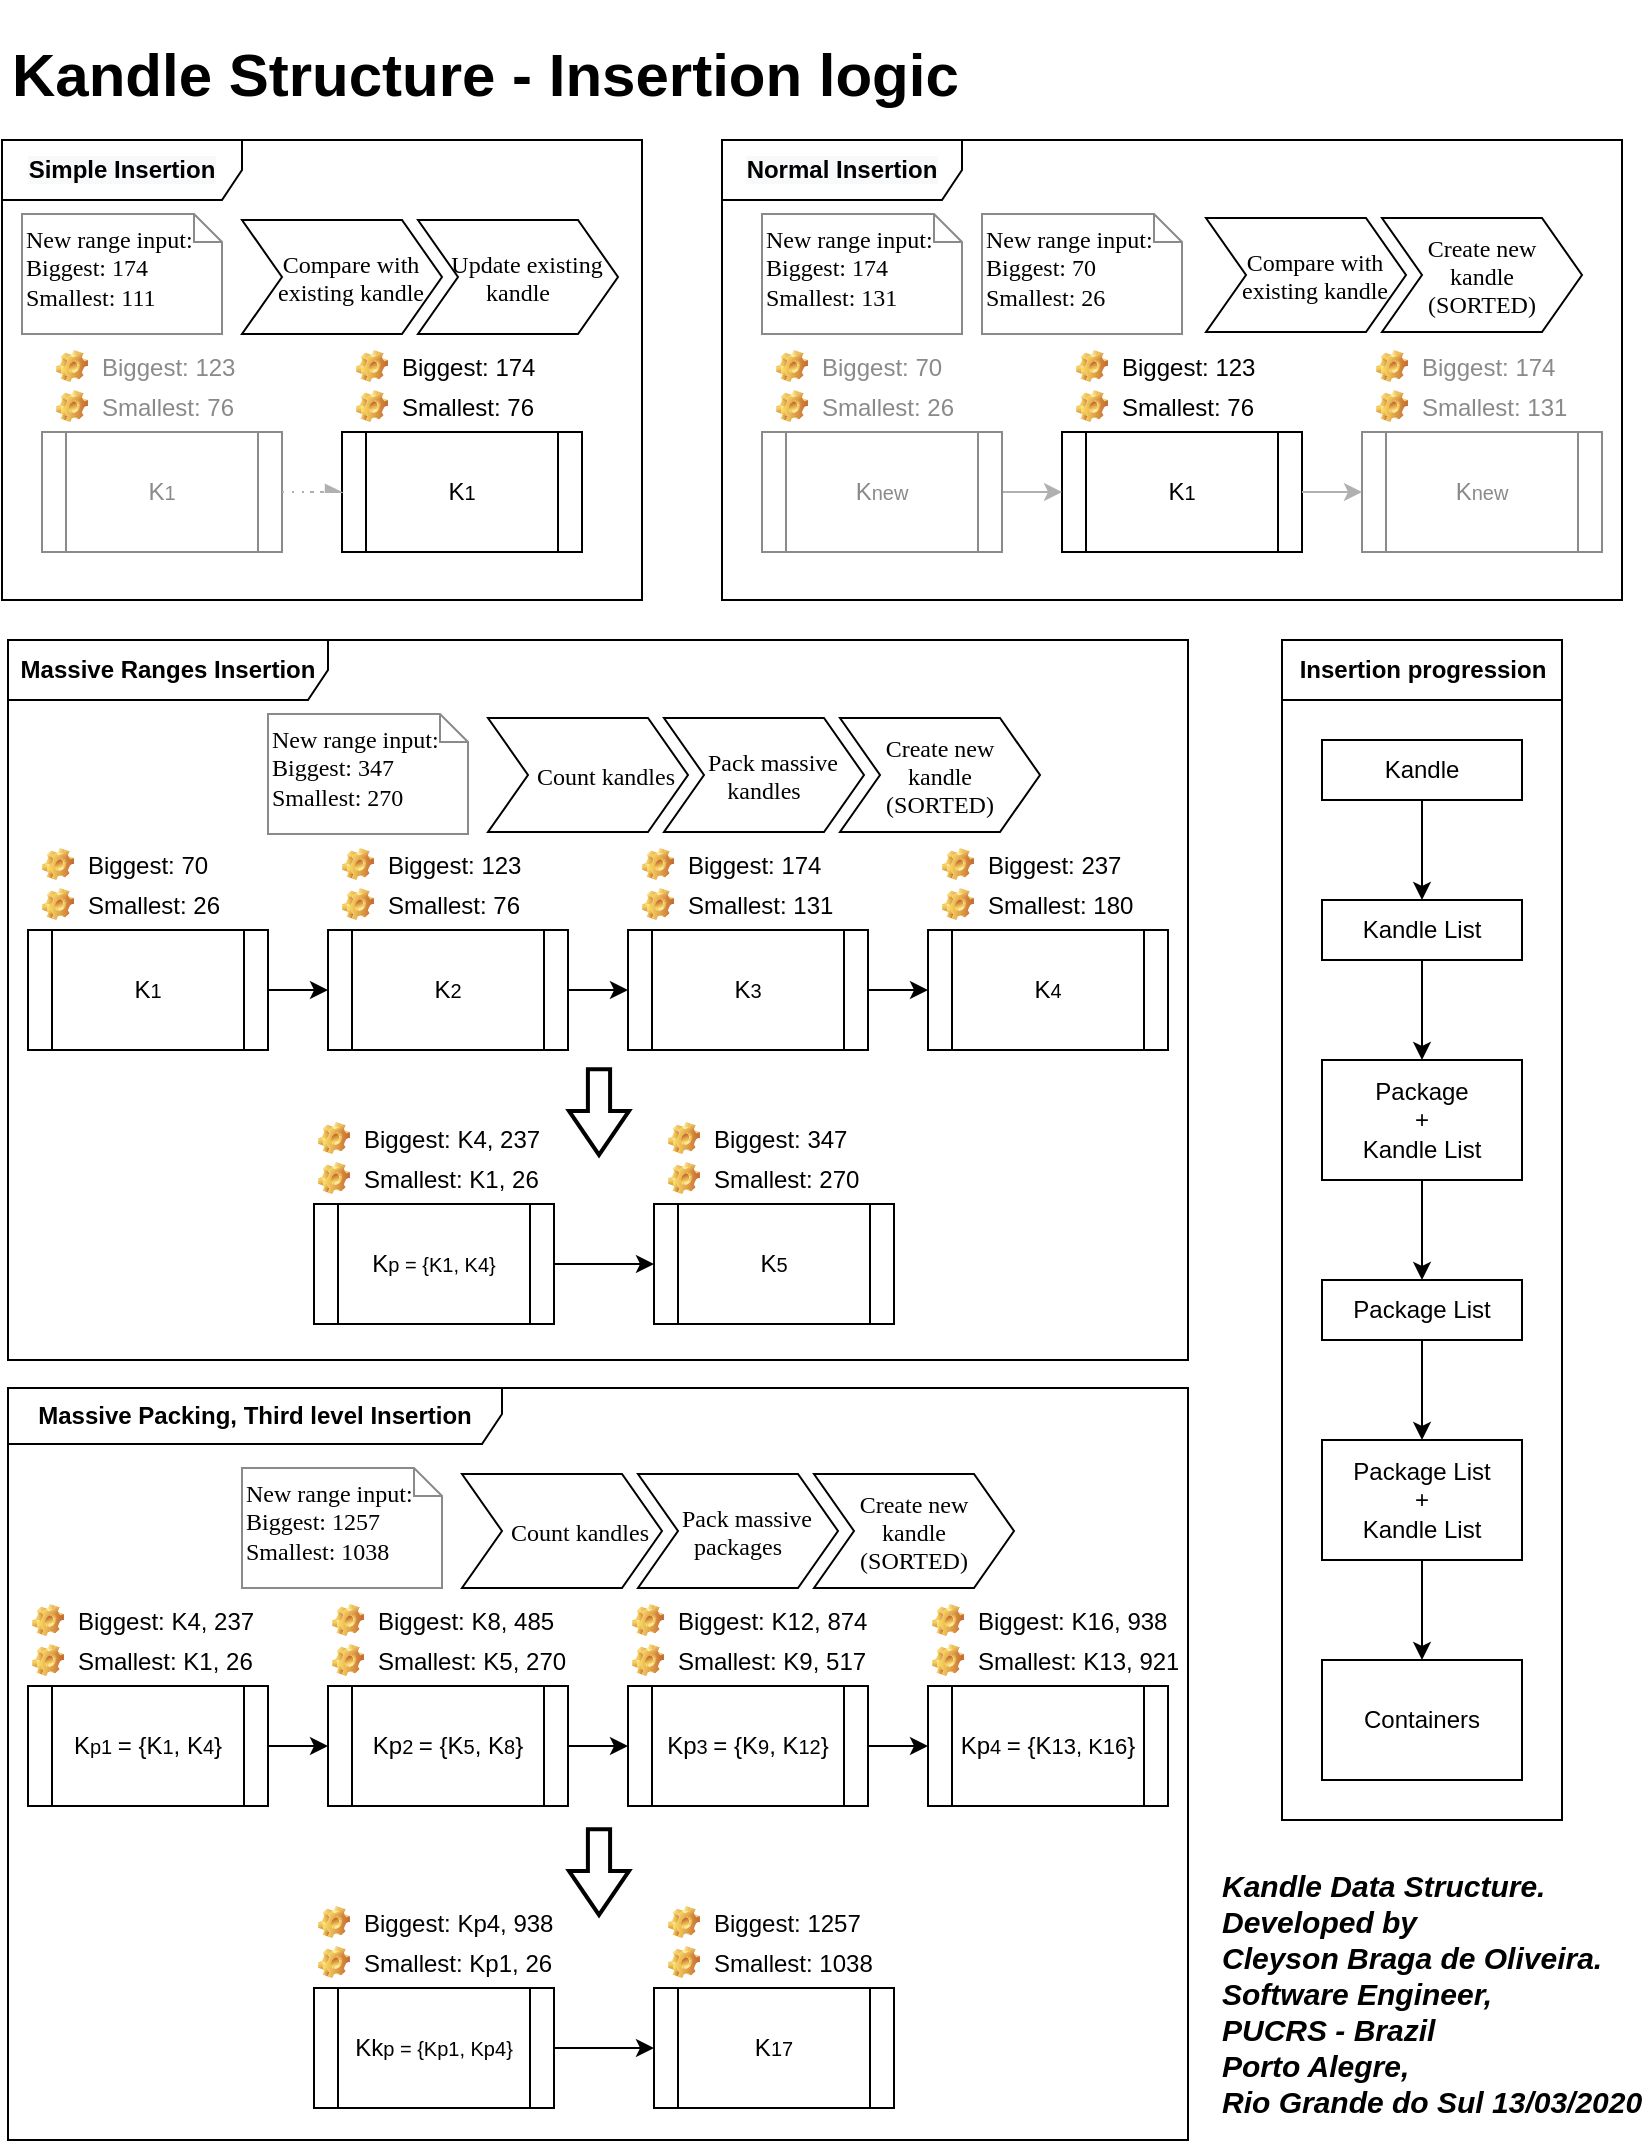 <mxfile version="12.9.13" type="device"><diagram id="lAc05uliHumbik8vP_mW" name="Page-1"><mxGraphModel dx="828" dy="452" grid="1" gridSize="10" guides="1" tooltips="1" connect="1" arrows="1" fold="1" page="1" pageScale="1" pageWidth="850" pageHeight="1100" math="0" shadow="0"><root><mxCell id="0"/><mxCell id="1" parent="0"/><mxCell id="ee2zaI-29pAMUFSfitSl-3" value="&lt;span style=&quot;font-family: &amp;#34;helvetica&amp;#34; ; font-weight: 700&quot;&gt;Massive Packing, Third level Insertion&lt;/span&gt;" style="shape=umlFrame;whiteSpace=wrap;html=1;labelBackgroundColor=#ffffff;strokeColor=#000000;fontFamily=Garamond;fontSize=12;fontColor=#000000;align=center;width=247;height=28;" parent="1" vertex="1"><mxGeometry x="23" y="704" width="590" height="376" as="geometry"/></mxCell><mxCell id="ML6kY__V2sqc-xMElNbv-2" value="&lt;span style=&quot;font-family: &amp;#34;helvetica&amp;#34; ; font-weight: 700 ; white-space: nowrap&quot;&gt;Massive Ranges Insertion&lt;/span&gt;" style="shape=umlFrame;whiteSpace=wrap;html=1;labelBackgroundColor=#ffffff;strokeColor=#000000;fontFamily=Garamond;fontSize=12;fontColor=#000000;align=center;width=160;height=30;" parent="1" vertex="1"><mxGeometry x="23" y="330" width="590" height="360" as="geometry"/></mxCell><mxCell id="YAlgXfrAqMWuX-MnfNVO-153" value="&lt;span style=&quot;font-family: &amp;#34;helvetica&amp;#34; ; font-weight: 700 ; white-space: nowrap ; background-color: rgb(248 , 249 , 250)&quot;&gt;Normal Insertion&lt;/span&gt;" style="shape=umlFrame;whiteSpace=wrap;html=1;labelBackgroundColor=#ffffff;strokeColor=#000000;fontFamily=Garamond;fontSize=12;fontColor=#000000;align=center;width=120;height=30;" parent="1" vertex="1"><mxGeometry x="380" y="80" width="450" height="230" as="geometry"/></mxCell><mxCell id="YAlgXfrAqMWuX-MnfNVO-161" value="&lt;span style=&quot;font-family: &amp;#34;helvetica&amp;#34; ; font-weight: 700 ; white-space: nowrap ; background-color: rgb(248 , 249 , 250)&quot;&gt;Simple Insertion&lt;/span&gt;" style="shape=umlFrame;whiteSpace=wrap;html=1;labelBackgroundColor=#ffffff;strokeColor=#000000;fontFamily=Garamond;fontSize=12;fontColor=#000000;align=center;width=120;height=30;" parent="1" vertex="1"><mxGeometry x="20" y="80" width="320" height="230" as="geometry"/></mxCell><mxCell id="YAlgXfrAqMWuX-MnfNVO-67" value="" style="group" parent="1" vertex="1" connectable="0"><mxGeometry x="30" y="87" width="308" height="100" as="geometry"/></mxCell><mxCell id="YAlgXfrAqMWuX-MnfNVO-32" value="" style="swimlane;childLayout=stackLayout;horizontal=1;fillColor=none;horizontalStack=1;resizeParent=1;resizeParentMax=0;resizeLast=0;collapsible=0;strokeColor=none;stackBorder=10;stackSpacing=-12;resizable=1;align=center;points=[];fontColor=#000000;" parent="YAlgXfrAqMWuX-MnfNVO-67" vertex="1"><mxGeometry x="100" width="208" height="100" as="geometry"/></mxCell><mxCell id="YAlgXfrAqMWuX-MnfNVO-123" value="" style="group" parent="YAlgXfrAqMWuX-MnfNVO-32" vertex="1" connectable="0"><mxGeometry x="10" y="33" width="188" height="57" as="geometry"/></mxCell><mxCell id="YAlgXfrAqMWuX-MnfNVO-122" value="" style="group" parent="YAlgXfrAqMWuX-MnfNVO-123" vertex="1" connectable="0"><mxGeometry width="188" height="57" as="geometry"/></mxCell><mxCell id="YAlgXfrAqMWuX-MnfNVO-33" value="   Compare with&#10;   existing kandle" style="shape=step;perimeter=stepPerimeter;fixedSize=1;points=[];fontFamily=Garamond;" parent="YAlgXfrAqMWuX-MnfNVO-122" vertex="1"><mxGeometry width="100" height="57" as="geometry"/></mxCell><mxCell id="YAlgXfrAqMWuX-MnfNVO-34" value="   Update existing&#10;kandle" style="shape=step;perimeter=stepPerimeter;fixedSize=1;points=[];fontFamily=Garamond;align=center;" parent="YAlgXfrAqMWuX-MnfNVO-122" vertex="1"><mxGeometry x="88" width="100" height="57" as="geometry"/></mxCell><mxCell id="YAlgXfrAqMWuX-MnfNVO-39" value="&lt;font color=&quot;#000000&quot;&gt;New range input:&lt;br&gt;Biggest: 174&lt;br&gt;Smallest: 111&lt;/font&gt;&lt;font color=&quot;#000000&quot;&gt;&lt;br&gt;&lt;/font&gt;" style="shape=note;whiteSpace=wrap;html=1;size=14;verticalAlign=middle;align=left;spacingTop=-6;labelBackgroundColor=#ffffff;strokeColor=#8A8A8A;fontFamily=Garamond;fontColor=#8A8A8A;" parent="YAlgXfrAqMWuX-MnfNVO-67" vertex="1"><mxGeometry y="30" width="100" height="60" as="geometry"/></mxCell><mxCell id="YAlgXfrAqMWuX-MnfNVO-70" value="" style="group" parent="1" vertex="1" connectable="0"><mxGeometry x="40" y="180" width="270" height="106" as="geometry"/></mxCell><mxCell id="YAlgXfrAqMWuX-MnfNVO-35" value="K&lt;font style=&quot;font-size: 10px&quot;&gt;1&lt;/font&gt;" style="shape=process;whiteSpace=wrap;html=1;backgroundOutline=1;fontColor=#8A8A8A;strokeColor=#8A8A8A;" parent="YAlgXfrAqMWuX-MnfNVO-70" vertex="1"><mxGeometry y="46" width="120" height="60" as="geometry"/></mxCell><mxCell id="YAlgXfrAqMWuX-MnfNVO-36" value="Biggest: 123" style="label;fontStyle=0;strokeColor=none;fillColor=none;align=left;verticalAlign=top;overflow=hidden;spacingLeft=28;spacingRight=4;rotatable=0;points=[[0,0.5],[1,0.5]];portConstraint=eastwest;imageWidth=16;imageHeight=16;image=img/clipart/Gear_128x128.png;fontColor=#8A8A8A;" parent="YAlgXfrAqMWuX-MnfNVO-70" vertex="1"><mxGeometry width="120" height="26" as="geometry"/></mxCell><mxCell id="YAlgXfrAqMWuX-MnfNVO-37" value="Smallest: 76" style="label;fontStyle=0;strokeColor=none;fillColor=none;align=left;verticalAlign=top;overflow=hidden;spacingLeft=28;spacingRight=4;rotatable=0;points=[[0,0.5],[1,0.5]];portConstraint=eastwest;imageWidth=16;imageHeight=16;image=img/clipart/Gear_128x128.png;fontColor=#8A8A8A;" parent="YAlgXfrAqMWuX-MnfNVO-70" vertex="1"><mxGeometry y="20" width="120" height="26" as="geometry"/></mxCell><mxCell id="YAlgXfrAqMWuX-MnfNVO-40" value="K&lt;font style=&quot;font-size: 10px&quot;&gt;1&lt;/font&gt;" style="shape=process;whiteSpace=wrap;html=1;backgroundOutline=1;" parent="YAlgXfrAqMWuX-MnfNVO-70" vertex="1"><mxGeometry x="150" y="46" width="120" height="60" as="geometry"/></mxCell><mxCell id="YAlgXfrAqMWuX-MnfNVO-43" value="" style="edgeStyle=orthogonalEdgeStyle;rounded=0;orthogonalLoop=1;jettySize=auto;html=1;strokeColor=#B0B0B0;fontFamily=Garamond;fontColor=#8A8A8A;dashed=1;dashPattern=1 4;endArrow=async;endFill=1;" parent="YAlgXfrAqMWuX-MnfNVO-70" source="YAlgXfrAqMWuX-MnfNVO-35" target="YAlgXfrAqMWuX-MnfNVO-40" edge="1"><mxGeometry relative="1" as="geometry"/></mxCell><mxCell id="YAlgXfrAqMWuX-MnfNVO-41" value="Biggest: 174" style="label;fontStyle=0;strokeColor=none;fillColor=none;align=left;verticalAlign=top;overflow=hidden;spacingLeft=28;spacingRight=4;rotatable=0;points=[[0,0.5],[1,0.5]];portConstraint=eastwest;imageWidth=16;imageHeight=16;image=img/clipart/Gear_128x128.png" parent="YAlgXfrAqMWuX-MnfNVO-70" vertex="1"><mxGeometry x="150" width="120" height="26" as="geometry"/></mxCell><mxCell id="YAlgXfrAqMWuX-MnfNVO-42" value="Smallest: 76" style="label;fontStyle=0;strokeColor=none;fillColor=none;align=left;verticalAlign=top;overflow=hidden;spacingLeft=28;spacingRight=4;rotatable=0;points=[[0,0.5],[1,0.5]];portConstraint=eastwest;imageWidth=16;imageHeight=16;image=img/clipart/Gear_128x128.png" parent="YAlgXfrAqMWuX-MnfNVO-70" vertex="1"><mxGeometry x="150" y="20" width="120" height="26" as="geometry"/></mxCell><mxCell id="YAlgXfrAqMWuX-MnfNVO-121" value="" style="group" parent="1" vertex="1" connectable="0"><mxGeometry x="400" y="80" width="420" height="206" as="geometry"/></mxCell><mxCell id="YAlgXfrAqMWuX-MnfNVO-68" value="" style="group" parent="YAlgXfrAqMWuX-MnfNVO-121" vertex="1" connectable="0"><mxGeometry x="50" y="3" width="308" height="100" as="geometry"/></mxCell><mxCell id="YAlgXfrAqMWuX-MnfNVO-2" value="" style="swimlane;childLayout=stackLayout;horizontal=1;fillColor=none;horizontalStack=1;resizeParent=1;resizeParentMax=0;resizeLast=0;collapsible=0;strokeColor=none;stackBorder=10;stackSpacing=-12;resizable=1;align=center;points=[];fontColor=#000000;startSize=23;" parent="YAlgXfrAqMWuX-MnfNVO-68" vertex="1"><mxGeometry x="162" y="3" width="208" height="100" as="geometry"/></mxCell><mxCell id="YAlgXfrAqMWuX-MnfNVO-3" value="   Compare with&#10;   existing kandle" style="shape=step;perimeter=stepPerimeter;fixedSize=1;points=[];fontFamily=Garamond;" parent="YAlgXfrAqMWuX-MnfNVO-2" vertex="1"><mxGeometry x="10" y="33" width="100" height="57" as="geometry"/></mxCell><mxCell id="YAlgXfrAqMWuX-MnfNVO-4" value="Create new&#10;kandle&#10;(SORTED)" style="shape=step;perimeter=stepPerimeter;fixedSize=1;points=[];fontFamily=Garamond;align=center;" parent="YAlgXfrAqMWuX-MnfNVO-2" vertex="1"><mxGeometry x="98" y="33" width="100" height="57" as="geometry"/></mxCell><mxCell id="YAlgXfrAqMWuX-MnfNVO-69" value="" style="group" parent="YAlgXfrAqMWuX-MnfNVO-121" vertex="1" connectable="0"><mxGeometry y="100" width="420" height="106" as="geometry"/></mxCell><mxCell id="YAlgXfrAqMWuX-MnfNVO-1" value="K&lt;font style=&quot;font-size: 10px&quot;&gt;1&lt;/font&gt;" style="shape=process;whiteSpace=wrap;html=1;backgroundOutline=1;" parent="YAlgXfrAqMWuX-MnfNVO-69" vertex="1"><mxGeometry x="150" y="46" width="120" height="60" as="geometry"/></mxCell><mxCell id="YAlgXfrAqMWuX-MnfNVO-6" value="Biggest: 123" style="label;fontStyle=0;strokeColor=none;fillColor=none;align=left;verticalAlign=top;overflow=hidden;spacingLeft=28;spacingRight=4;rotatable=0;points=[[0,0.5],[1,0.5]];portConstraint=eastwest;imageWidth=16;imageHeight=16;image=img/clipart/Gear_128x128.png" parent="YAlgXfrAqMWuX-MnfNVO-69" vertex="1"><mxGeometry x="150" width="120" height="26" as="geometry"/></mxCell><mxCell id="YAlgXfrAqMWuX-MnfNVO-7" value="Smallest: 76" style="label;fontStyle=0;strokeColor=none;fillColor=none;align=left;verticalAlign=top;overflow=hidden;spacingLeft=28;spacingRight=4;rotatable=0;points=[[0,0.5],[1,0.5]];portConstraint=eastwest;imageWidth=16;imageHeight=16;image=img/clipart/Gear_128x128.png" parent="YAlgXfrAqMWuX-MnfNVO-69" vertex="1"><mxGeometry x="150" y="20" width="120" height="26" as="geometry"/></mxCell><mxCell id="YAlgXfrAqMWuX-MnfNVO-8" value="K&lt;font&gt;&lt;font style=&quot;font-size: 10px&quot;&gt;new&lt;/font&gt;&lt;br&gt;&lt;/font&gt;" style="shape=process;whiteSpace=wrap;html=1;backgroundOutline=1;fontColor=#8A8A8A;strokeColor=#8A8A8A;" parent="YAlgXfrAqMWuX-MnfNVO-69" vertex="1"><mxGeometry x="300" y="46" width="120" height="60" as="geometry"/></mxCell><mxCell id="YAlgXfrAqMWuX-MnfNVO-25" value="" style="edgeStyle=orthogonalEdgeStyle;rounded=0;orthogonalLoop=1;jettySize=auto;html=1;fontFamily=Garamond;strokeColor=#B0B0B0;" parent="YAlgXfrAqMWuX-MnfNVO-69" source="YAlgXfrAqMWuX-MnfNVO-1" target="YAlgXfrAqMWuX-MnfNVO-8" edge="1"><mxGeometry relative="1" as="geometry"/></mxCell><mxCell id="YAlgXfrAqMWuX-MnfNVO-26" value="Biggest: 174" style="label;fontStyle=0;strokeColor=none;fillColor=none;align=left;verticalAlign=top;overflow=hidden;spacingLeft=28;spacingRight=4;rotatable=0;points=[[0,0.5],[1,0.5]];portConstraint=eastwest;imageWidth=16;imageHeight=16;image=img/clipart/Gear_128x128.png;fontColor=#8A8A8A;" parent="YAlgXfrAqMWuX-MnfNVO-69" vertex="1"><mxGeometry x="300" width="120" height="26" as="geometry"/></mxCell><mxCell id="YAlgXfrAqMWuX-MnfNVO-27" value="Smallest: 131" style="label;fontStyle=0;strokeColor=none;fillColor=none;align=left;verticalAlign=top;overflow=hidden;spacingLeft=28;spacingRight=4;rotatable=0;points=[[0,0.5],[1,0.5]];portConstraint=eastwest;imageWidth=16;imageHeight=16;image=img/clipart/Gear_128x128.png;fontColor=#8A8A8A;" parent="YAlgXfrAqMWuX-MnfNVO-69" vertex="1"><mxGeometry x="300" y="20" width="120" height="26" as="geometry"/></mxCell><mxCell id="YAlgXfrAqMWuX-MnfNVO-31" value="" style="edgeStyle=orthogonalEdgeStyle;rounded=0;orthogonalLoop=1;jettySize=auto;html=1;fontFamily=Garamond;fontColor=#808080;strokeColor=#B0B0B0;" parent="YAlgXfrAqMWuX-MnfNVO-69" source="YAlgXfrAqMWuX-MnfNVO-28" target="YAlgXfrAqMWuX-MnfNVO-1" edge="1"><mxGeometry relative="1" as="geometry"/></mxCell><mxCell id="YAlgXfrAqMWuX-MnfNVO-28" value="K&lt;font&gt;&lt;font style=&quot;font-size: 10px&quot;&gt;new&lt;/font&gt;&lt;br&gt;&lt;/font&gt;" style="shape=process;whiteSpace=wrap;html=1;backgroundOutline=1;fontColor=#8A8A8A;labelBackgroundColor=#ffffff;strokeColor=#8A8A8A;" parent="YAlgXfrAqMWuX-MnfNVO-69" vertex="1"><mxGeometry y="46" width="120" height="60" as="geometry"/></mxCell><mxCell id="YAlgXfrAqMWuX-MnfNVO-29" value="Biggest: 70" style="label;fontStyle=0;strokeColor=none;fillColor=none;align=left;verticalAlign=top;overflow=hidden;spacingLeft=28;spacingRight=4;rotatable=0;points=[[0,0.5],[1,0.5]];portConstraint=eastwest;imageWidth=16;imageHeight=16;image=img/clipart/Gear_128x128.png;fontColor=#8A8A8A;labelBackgroundColor=#ffffff;" parent="YAlgXfrAqMWuX-MnfNVO-69" vertex="1"><mxGeometry width="120" height="26" as="geometry"/></mxCell><mxCell id="YAlgXfrAqMWuX-MnfNVO-30" value="Smallest: 26" style="label;fontStyle=0;strokeColor=none;fillColor=none;align=left;verticalAlign=top;overflow=hidden;spacingLeft=28;spacingRight=4;rotatable=0;points=[[0,0.5],[1,0.5]];portConstraint=eastwest;imageWidth=16;imageHeight=16;image=img/clipart/Gear_128x128.png;fontColor=#8A8A8A;labelBackgroundColor=#ffffff;" parent="YAlgXfrAqMWuX-MnfNVO-69" vertex="1"><mxGeometry y="20" width="120" height="26" as="geometry"/></mxCell><mxCell id="YAlgXfrAqMWuX-MnfNVO-125" value="&lt;h1&gt;Kandle Structure - Insertion logic&lt;/h1&gt;" style="text;html=1;strokeColor=none;fillColor=none;spacing=5;spacingTop=-20;whiteSpace=wrap;overflow=hidden;rounded=0;fontSize=15;" parent="1" vertex="1"><mxGeometry x="20" y="20" width="490" height="50" as="geometry"/></mxCell><mxCell id="YAlgXfrAqMWuX-MnfNVO-156" value="&lt;font color=&quot;#000000&quot;&gt;New range input:&lt;br&gt;Biggest: 70&lt;br&gt;Smallest: 26&lt;/font&gt;&lt;font color=&quot;#000000&quot;&gt;&lt;br&gt;&lt;/font&gt;" style="shape=note;whiteSpace=wrap;html=1;size=14;verticalAlign=middle;align=left;spacingTop=-6;labelBackgroundColor=#ffffff;strokeColor=#8A8A8A;fontFamily=Garamond;fontColor=#8A8A8A;" parent="1" vertex="1"><mxGeometry x="510" y="117" width="100" height="60" as="geometry"/></mxCell><mxCell id="YAlgXfrAqMWuX-MnfNVO-157" value="&lt;font color=&quot;#000000&quot;&gt;New range input:&lt;br&gt;Biggest: 174&lt;br&gt;Smallest: 131&lt;/font&gt;&lt;font color=&quot;#000000&quot;&gt;&lt;br&gt;&lt;/font&gt;" style="shape=note;whiteSpace=wrap;html=1;size=14;verticalAlign=middle;align=left;spacingTop=-6;labelBackgroundColor=#ffffff;strokeColor=#8A8A8A;fontFamily=Garamond;fontColor=#8A8A8A;" parent="1" vertex="1"><mxGeometry x="400" y="117" width="100" height="60" as="geometry"/></mxCell><mxCell id="YAlgXfrAqMWuX-MnfNVO-168" value="&lt;font face=&quot;Helvetica&quot;&gt;Insertion progression&lt;/font&gt;" style="swimlane;html=1;startSize=30;horizontal=1;childLayout=flowLayout;flowOrientation=north;resizable=0;interRankCellSpacing=50;containerType=tree;labelBackgroundColor=#ffffff;strokeColor=#000000;fontFamily=Garamond;fontSize=12;fontColor=#000000;align=center;" parent="1" vertex="1"><mxGeometry x="660" y="330" width="140" height="590" as="geometry"><mxRectangle x="50" y="420" width="140" height="20" as="alternateBounds"/></mxGeometry></mxCell><mxCell id="YAlgXfrAqMWuX-MnfNVO-169" value="" style="edgeStyle=orthogonalEdgeStyle;rounded=0;orthogonalLoop=1;jettySize=auto;html=1;endArrow=classic;endFill=1;strokeColor=#000000;fontFamily=Garamond;fontSize=12;fontColor=#000000;noEdgeStyle=1;orthogonal=1;" parent="YAlgXfrAqMWuX-MnfNVO-168" source="YAlgXfrAqMWuX-MnfNVO-170" target="YAlgXfrAqMWuX-MnfNVO-171" edge="1"><mxGeometry relative="1" as="geometry"><Array as="points"><mxPoint x="70" y="92"/><mxPoint x="70" y="118"/></Array></mxGeometry></mxCell><mxCell id="YAlgXfrAqMWuX-MnfNVO-170" value="Kandle" style="whiteSpace=wrap;html=1;" parent="YAlgXfrAqMWuX-MnfNVO-168" vertex="1"><mxGeometry x="20" y="50" width="100" height="30" as="geometry"/></mxCell><mxCell id="YAlgXfrAqMWuX-MnfNVO-171" value="Kandle List" style="whiteSpace=wrap;html=1;" parent="YAlgXfrAqMWuX-MnfNVO-168" vertex="1"><mxGeometry x="20" y="130" width="100" height="30" as="geometry"/></mxCell><mxCell id="YAlgXfrAqMWuX-MnfNVO-172" value="" style="edgeStyle=orthogonalEdgeStyle;rounded=0;orthogonalLoop=1;jettySize=auto;html=1;endArrow=classic;endFill=1;strokeColor=#000000;fontFamily=Garamond;fontSize=12;fontColor=#000000;noEdgeStyle=1;orthogonal=1;" parent="YAlgXfrAqMWuX-MnfNVO-168" source="YAlgXfrAqMWuX-MnfNVO-171" target="YAlgXfrAqMWuX-MnfNVO-173" edge="1"><mxGeometry relative="1" as="geometry"><mxPoint x="4950" y="10110" as="sourcePoint"/><Array as="points"><mxPoint x="70" y="172"/><mxPoint x="70" y="198"/></Array></mxGeometry></mxCell><mxCell id="YAlgXfrAqMWuX-MnfNVO-173" value="&lt;span style=&quot;white-space: normal&quot;&gt;Package&lt;/span&gt;&lt;br style=&quot;white-space: normal&quot;&gt;&lt;span style=&quot;white-space: normal&quot;&gt;+&lt;/span&gt;&lt;br style=&quot;white-space: normal&quot;&gt;&lt;span style=&quot;white-space: normal&quot;&gt;Kandle List&lt;/span&gt;" style="whiteSpace=wrap;html=1;" parent="YAlgXfrAqMWuX-MnfNVO-168" vertex="1"><mxGeometry x="20" y="210" width="100" height="60" as="geometry"/></mxCell><mxCell id="YAlgXfrAqMWuX-MnfNVO-174" value="" style="edgeStyle=orthogonalEdgeStyle;rounded=0;orthogonalLoop=1;jettySize=auto;html=1;endArrow=classic;endFill=1;strokeColor=#000000;fontFamily=Garamond;fontSize=12;fontColor=#000000;noEdgeStyle=1;orthogonal=1;" parent="YAlgXfrAqMWuX-MnfNVO-168" source="YAlgXfrAqMWuX-MnfNVO-173" target="YAlgXfrAqMWuX-MnfNVO-175" edge="1"><mxGeometry relative="1" as="geometry"><mxPoint x="4910" y="10140" as="sourcePoint"/><Array as="points"><mxPoint x="70" y="282"/><mxPoint x="70" y="308"/></Array></mxGeometry></mxCell><mxCell id="YAlgXfrAqMWuX-MnfNVO-175" value="&lt;span style=&quot;white-space: normal&quot;&gt;Package List&lt;/span&gt;" style="whiteSpace=wrap;html=1;" parent="YAlgXfrAqMWuX-MnfNVO-168" vertex="1"><mxGeometry x="20" y="320" width="100" height="30" as="geometry"/></mxCell><mxCell id="YAlgXfrAqMWuX-MnfNVO-176" value="" style="edgeStyle=orthogonalEdgeStyle;rounded=0;orthogonalLoop=1;jettySize=auto;html=1;endArrow=classic;endFill=1;strokeColor=#000000;fontFamily=Garamond;fontSize=12;fontColor=#000000;noEdgeStyle=1;orthogonal=1;" parent="YAlgXfrAqMWuX-MnfNVO-168" source="YAlgXfrAqMWuX-MnfNVO-175" target="YAlgXfrAqMWuX-MnfNVO-177" edge="1"><mxGeometry relative="1" as="geometry"><mxPoint x="1640" y="3700" as="sourcePoint"/><Array as="points"><mxPoint x="70" y="362"/><mxPoint x="70" y="388"/></Array></mxGeometry></mxCell><mxCell id="YAlgXfrAqMWuX-MnfNVO-177" value="Package List&lt;br&gt;+&lt;br&gt;Kandle List" style="whiteSpace=wrap;html=1;" parent="YAlgXfrAqMWuX-MnfNVO-168" vertex="1"><mxGeometry x="20" y="400" width="100" height="60" as="geometry"/></mxCell><mxCell id="YAlgXfrAqMWuX-MnfNVO-185" value="" style="edgeStyle=orthogonalEdgeStyle;rounded=0;orthogonalLoop=1;jettySize=auto;html=1;endArrow=classic;endFill=1;strokeColor=#000000;fontFamily=Garamond;fontSize=12;fontColor=#000000;noEdgeStyle=1;orthogonal=1;" parent="YAlgXfrAqMWuX-MnfNVO-168" source="YAlgXfrAqMWuX-MnfNVO-177" target="YAlgXfrAqMWuX-MnfNVO-186" edge="1"><mxGeometry relative="1" as="geometry"><mxPoint x="1140.0" y="1550" as="sourcePoint"/><Array as="points"><mxPoint x="70" y="472"/><mxPoint x="70" y="498"/></Array></mxGeometry></mxCell><mxCell id="YAlgXfrAqMWuX-MnfNVO-186" value="Containers" style="whiteSpace=wrap;html=1;" parent="YAlgXfrAqMWuX-MnfNVO-168" vertex="1"><mxGeometry x="20" y="510" width="100" height="60" as="geometry"/></mxCell><mxCell id="YAlgXfrAqMWuX-MnfNVO-167" value="Kandle Data Structure.&#10;Developed by&#10;Cleyson Braga de Oliveira.&#10;Software Engineer,&#10;PUCRS - Brazil&#10;Porto Alegre,&#10;Rio Grande do Sul 13/03/2020" style="text;align=left;fontStyle=3;verticalAlign=middle;spacingLeft=3;spacingRight=3;strokeColor=none;rotatable=0;points=[[0,0.5],[1,0.5]];portConstraint=eastwest;fontSize=15;" parent="1" vertex="1"><mxGeometry x="625" y="936" width="205" height="140" as="geometry"/></mxCell><mxCell id="ML6kY__V2sqc-xMElNbv-1" value="" style="group" parent="1" vertex="1" connectable="0"><mxGeometry x="33" y="336" width="570" height="336" as="geometry"/></mxCell><mxCell id="YAlgXfrAqMWuX-MnfNVO-44" value="" style="swimlane;childLayout=stackLayout;horizontal=1;fillColor=none;horizontalStack=1;resizeParent=1;resizeParentMax=0;resizeLast=0;collapsible=0;strokeColor=none;stackBorder=10;stackSpacing=-12;resizable=1;align=center;points=[];fontColor=#000000;labelBackgroundColor=#ffffff;startSize=23;" parent="ML6kY__V2sqc-xMElNbv-1" vertex="1"><mxGeometry x="220" width="296" height="100" as="geometry"/></mxCell><mxCell id="YAlgXfrAqMWuX-MnfNVO-45" value="      Count kandles" style="shape=step;perimeter=stepPerimeter;fixedSize=1;points=[];fontFamily=Garamond;" parent="YAlgXfrAqMWuX-MnfNVO-44" vertex="1"><mxGeometry x="10" y="33" width="100" height="57" as="geometry"/></mxCell><mxCell id="YAlgXfrAqMWuX-MnfNVO-46" value="   Pack massive&#10;kandles" style="shape=step;perimeter=stepPerimeter;fixedSize=1;points=[];fontFamily=Garamond;" parent="YAlgXfrAqMWuX-MnfNVO-44" vertex="1"><mxGeometry x="98" y="33" width="100" height="57" as="geometry"/></mxCell><mxCell id="YAlgXfrAqMWuX-MnfNVO-47" value="Create new&#10;kandle&#10;(SORTED)" style="shape=step;perimeter=stepPerimeter;fixedSize=1;points=[];fontFamily=Garamond;" parent="YAlgXfrAqMWuX-MnfNVO-44" vertex="1"><mxGeometry x="186" y="33" width="100" height="57" as="geometry"/></mxCell><mxCell id="YAlgXfrAqMWuX-MnfNVO-71" value="" style="group" parent="ML6kY__V2sqc-xMElNbv-1" vertex="1" connectable="0"><mxGeometry y="91" width="570" height="197" as="geometry"/></mxCell><mxCell id="YAlgXfrAqMWuX-MnfNVO-49" value="K&lt;font style=&quot;font-size: 10px&quot;&gt;1&lt;/font&gt;" style="shape=process;whiteSpace=wrap;html=1;backgroundOutline=1;" parent="YAlgXfrAqMWuX-MnfNVO-71" vertex="1"><mxGeometry y="48" width="120" height="60" as="geometry"/></mxCell><mxCell id="YAlgXfrAqMWuX-MnfNVO-50" value="Biggest: 70" style="label;fontStyle=0;strokeColor=none;fillColor=none;align=left;verticalAlign=top;overflow=hidden;spacingLeft=28;spacingRight=4;rotatable=0;points=[[0,0.5],[1,0.5]];portConstraint=eastwest;imageWidth=16;imageHeight=16;image=img/clipart/Gear_128x128.png" parent="YAlgXfrAqMWuX-MnfNVO-71" vertex="1"><mxGeometry y="2" width="120" height="26" as="geometry"/></mxCell><mxCell id="YAlgXfrAqMWuX-MnfNVO-51" value="Smallest: 26" style="label;fontStyle=0;strokeColor=none;fillColor=none;align=left;verticalAlign=top;overflow=hidden;spacingLeft=28;spacingRight=4;rotatable=0;points=[[0,0.5],[1,0.5]];portConstraint=eastwest;imageWidth=16;imageHeight=16;image=img/clipart/Gear_128x128.png" parent="YAlgXfrAqMWuX-MnfNVO-71" vertex="1"><mxGeometry y="22" width="120" height="26" as="geometry"/></mxCell><mxCell id="YAlgXfrAqMWuX-MnfNVO-52" value="K&lt;font style=&quot;font-size: 10px&quot;&gt;2&lt;/font&gt;" style="shape=process;whiteSpace=wrap;html=1;backgroundOutline=1;" parent="YAlgXfrAqMWuX-MnfNVO-71" vertex="1"><mxGeometry x="150" y="48" width="120" height="60" as="geometry"/></mxCell><mxCell id="YAlgXfrAqMWuX-MnfNVO-61" value="" style="edgeStyle=orthogonalEdgeStyle;rounded=0;orthogonalLoop=1;jettySize=auto;html=1;endArrow=classic;endFill=1;strokeColor=#000000;fontFamily=Garamond;fontColor=#8A8A8A;" parent="YAlgXfrAqMWuX-MnfNVO-71" source="YAlgXfrAqMWuX-MnfNVO-49" target="YAlgXfrAqMWuX-MnfNVO-52" edge="1"><mxGeometry relative="1" as="geometry"/></mxCell><mxCell id="YAlgXfrAqMWuX-MnfNVO-53" value="Biggest: 123" style="label;fontStyle=0;strokeColor=none;fillColor=none;align=left;verticalAlign=top;overflow=hidden;spacingLeft=28;spacingRight=4;rotatable=0;points=[[0,0.5],[1,0.5]];portConstraint=eastwest;imageWidth=16;imageHeight=16;image=img/clipart/Gear_128x128.png" parent="YAlgXfrAqMWuX-MnfNVO-71" vertex="1"><mxGeometry x="150" y="2" width="120" height="26" as="geometry"/></mxCell><mxCell id="YAlgXfrAqMWuX-MnfNVO-54" value="Smallest: 76" style="label;fontStyle=0;strokeColor=none;fillColor=none;align=left;verticalAlign=top;overflow=hidden;spacingLeft=28;spacingRight=4;rotatable=0;points=[[0,0.5],[1,0.5]];portConstraint=eastwest;imageWidth=16;imageHeight=16;image=img/clipart/Gear_128x128.png" parent="YAlgXfrAqMWuX-MnfNVO-71" vertex="1"><mxGeometry x="150" y="22" width="120" height="26" as="geometry"/></mxCell><mxCell id="YAlgXfrAqMWuX-MnfNVO-55" value="K&lt;font style=&quot;font-size: 10px&quot;&gt;3&lt;/font&gt;" style="shape=process;whiteSpace=wrap;html=1;backgroundOutline=1;" parent="YAlgXfrAqMWuX-MnfNVO-71" vertex="1"><mxGeometry x="300" y="48" width="120" height="60" as="geometry"/></mxCell><mxCell id="YAlgXfrAqMWuX-MnfNVO-62" value="" style="edgeStyle=orthogonalEdgeStyle;rounded=0;orthogonalLoop=1;jettySize=auto;html=1;endArrow=classic;endFill=1;strokeColor=#000000;fontFamily=Garamond;fontColor=#8A8A8A;" parent="YAlgXfrAqMWuX-MnfNVO-71" source="YAlgXfrAqMWuX-MnfNVO-52" target="YAlgXfrAqMWuX-MnfNVO-55" edge="1"><mxGeometry relative="1" as="geometry"/></mxCell><mxCell id="YAlgXfrAqMWuX-MnfNVO-56" value="Biggest: 174" style="label;fontStyle=0;strokeColor=none;fillColor=none;align=left;verticalAlign=top;overflow=hidden;spacingLeft=28;spacingRight=4;rotatable=0;points=[[0,0.5],[1,0.5]];portConstraint=eastwest;imageWidth=16;imageHeight=16;image=img/clipart/Gear_128x128.png" parent="YAlgXfrAqMWuX-MnfNVO-71" vertex="1"><mxGeometry x="300" y="2" width="120" height="26" as="geometry"/></mxCell><mxCell id="YAlgXfrAqMWuX-MnfNVO-57" value="Smallest: 131" style="label;fontStyle=0;strokeColor=none;fillColor=none;align=left;verticalAlign=top;overflow=hidden;spacingLeft=28;spacingRight=4;rotatable=0;points=[[0,0.5],[1,0.5]];portConstraint=eastwest;imageWidth=16;imageHeight=16;image=img/clipart/Gear_128x128.png" parent="YAlgXfrAqMWuX-MnfNVO-71" vertex="1"><mxGeometry x="300" y="22" width="120" height="26" as="geometry"/></mxCell><mxCell id="YAlgXfrAqMWuX-MnfNVO-58" value="K&lt;font style=&quot;font-size: 10px&quot;&gt;4&lt;/font&gt;" style="shape=process;whiteSpace=wrap;html=1;backgroundOutline=1;" parent="YAlgXfrAqMWuX-MnfNVO-71" vertex="1"><mxGeometry x="450" y="48" width="120" height="60" as="geometry"/></mxCell><mxCell id="YAlgXfrAqMWuX-MnfNVO-63" value="" style="edgeStyle=orthogonalEdgeStyle;rounded=0;orthogonalLoop=1;jettySize=auto;html=1;endArrow=classic;endFill=1;strokeColor=#000000;fontFamily=Garamond;fontColor=#8A8A8A;" parent="YAlgXfrAqMWuX-MnfNVO-71" source="YAlgXfrAqMWuX-MnfNVO-55" target="YAlgXfrAqMWuX-MnfNVO-58" edge="1"><mxGeometry relative="1" as="geometry"/></mxCell><mxCell id="YAlgXfrAqMWuX-MnfNVO-59" value="Biggest: 237" style="label;fontStyle=0;strokeColor=none;fillColor=none;align=left;verticalAlign=top;overflow=hidden;spacingLeft=28;spacingRight=4;rotatable=0;points=[[0,0.5],[1,0.5]];portConstraint=eastwest;imageWidth=16;imageHeight=16;image=img/clipart/Gear_128x128.png" parent="YAlgXfrAqMWuX-MnfNVO-71" vertex="1"><mxGeometry x="450" y="2" width="120" height="26" as="geometry"/></mxCell><mxCell id="YAlgXfrAqMWuX-MnfNVO-60" value="Smallest: 180" style="label;fontStyle=0;strokeColor=none;fillColor=none;align=left;verticalAlign=top;overflow=hidden;spacingLeft=28;spacingRight=4;rotatable=0;points=[[0,0.5],[1,0.5]];portConstraint=eastwest;imageWidth=16;imageHeight=16;image=img/clipart/Gear_128x128.png" parent="YAlgXfrAqMWuX-MnfNVO-71" vertex="1"><mxGeometry x="450" y="22" width="120" height="26" as="geometry"/></mxCell><mxCell id="YAlgXfrAqMWuX-MnfNVO-65" value="&lt;font color=&quot;#000000&quot;&gt;New range input:&lt;br&gt;Biggest: 347&lt;br&gt;Smallest: 270&lt;/font&gt;&lt;font color=&quot;#000000&quot;&gt;&lt;br&gt;&lt;/font&gt;" style="shape=note;whiteSpace=wrap;html=1;size=14;verticalAlign=middle;align=left;spacingTop=-6;labelBackgroundColor=#ffffff;strokeColor=#8A8A8A;fontFamily=Garamond;fontColor=#8A8A8A;direction=east;" parent="YAlgXfrAqMWuX-MnfNVO-71" vertex="1"><mxGeometry x="120" y="-60" width="100" height="60" as="geometry"/></mxCell><mxCell id="YAlgXfrAqMWuX-MnfNVO-73" value="" style="verticalLabelPosition=bottom;verticalAlign=top;html=1;strokeWidth=2;shape=mxgraph.arrows2.arrow;dy=0.63;dx=21.94;notch=0;labelBackgroundColor=#ffffff;fontFamily=Garamond;fontColor=#8A8A8A;align=center;rotation=90;" parent="ML6kY__V2sqc-xMElNbv-1" vertex="1"><mxGeometry x="264.07" y="215" width="42.86" height="30" as="geometry"/></mxCell><mxCell id="YAlgXfrAqMWuX-MnfNVO-77" value="K&lt;font style=&quot;font-size: 10px&quot;&gt;5&lt;/font&gt;" style="shape=process;whiteSpace=wrap;html=1;backgroundOutline=1;" parent="ML6kY__V2sqc-xMElNbv-1" vertex="1"><mxGeometry x="313" y="276" width="120" height="60" as="geometry"/></mxCell><mxCell id="YAlgXfrAqMWuX-MnfNVO-78" value="Biggest: 347" style="label;fontStyle=0;strokeColor=none;fillColor=none;align=left;verticalAlign=top;overflow=hidden;spacingLeft=28;spacingRight=4;rotatable=0;points=[[0,0.5],[1,0.5]];portConstraint=eastwest;imageWidth=16;imageHeight=16;image=img/clipart/Gear_128x128.png" parent="ML6kY__V2sqc-xMElNbv-1" vertex="1"><mxGeometry x="313" y="230" width="120" height="26" as="geometry"/></mxCell><mxCell id="YAlgXfrAqMWuX-MnfNVO-79" value="Smallest: 270" style="label;fontStyle=0;strokeColor=none;fillColor=none;align=left;verticalAlign=top;overflow=hidden;spacingLeft=28;spacingRight=4;rotatable=0;points=[[0,0.5],[1,0.5]];portConstraint=eastwest;imageWidth=16;imageHeight=16;image=img/clipart/Gear_128x128.png" parent="ML6kY__V2sqc-xMElNbv-1" vertex="1"><mxGeometry x="313" y="250" width="120" height="26" as="geometry"/></mxCell><mxCell id="YAlgXfrAqMWuX-MnfNVO-81" value="Biggest: K4, 237" style="label;fontStyle=0;strokeColor=none;fillColor=none;align=left;verticalAlign=top;overflow=hidden;spacingLeft=28;spacingRight=4;rotatable=0;points=[[0,0.5],[1,0.5]];portConstraint=eastwest;imageWidth=16;imageHeight=16;image=img/clipart/Gear_128x128.png" parent="ML6kY__V2sqc-xMElNbv-1" vertex="1"><mxGeometry x="138" y="230" width="130" height="26" as="geometry"/></mxCell><mxCell id="YAlgXfrAqMWuX-MnfNVO-82" value="Smallest: K1, 26" style="label;fontStyle=0;strokeColor=none;fillColor=none;align=left;verticalAlign=top;overflow=hidden;spacingLeft=28;spacingRight=4;rotatable=0;points=[[0,0.5],[1,0.5]];portConstraint=eastwest;imageWidth=16;imageHeight=16;image=img/clipart/Gear_128x128.png" parent="ML6kY__V2sqc-xMElNbv-1" vertex="1"><mxGeometry x="138" y="250" width="130" height="26" as="geometry"/></mxCell><mxCell id="YAlgXfrAqMWuX-MnfNVO-84" value="" style="edgeStyle=orthogonalEdgeStyle;rounded=0;orthogonalLoop=1;jettySize=auto;html=1;endArrow=classic;endFill=1;strokeColor=#000000;fontFamily=Garamond;fontSize=11;fontColor=#8A8A8A;" parent="ML6kY__V2sqc-xMElNbv-1" source="YAlgXfrAqMWuX-MnfNVO-83" target="YAlgXfrAqMWuX-MnfNVO-77" edge="1"><mxGeometry relative="1" as="geometry"/></mxCell><mxCell id="YAlgXfrAqMWuX-MnfNVO-83" value="K&lt;font style=&quot;font-size: 10px&quot;&gt;p = {K&lt;/font&gt;&lt;font style=&quot;font-size: 10px&quot;&gt;1&lt;/font&gt;&lt;font style=&quot;font-size: 10px&quot;&gt;, K&lt;/font&gt;&lt;font style=&quot;font-size: 10px&quot;&gt;4&lt;/font&gt;&lt;font style=&quot;font-size: 10px&quot;&gt;}&lt;/font&gt;" style="shape=process;whiteSpace=wrap;html=1;backgroundOutline=1;" parent="ML6kY__V2sqc-xMElNbv-1" vertex="1"><mxGeometry x="143" y="276" width="120" height="60" as="geometry"/></mxCell><mxCell id="ee2zaI-29pAMUFSfitSl-2" value="" style="group" parent="1" vertex="1" connectable="0"><mxGeometry x="33" y="714" width="580" height="350" as="geometry"/></mxCell><mxCell id="YAlgXfrAqMWuX-MnfNVO-88" value="" style="group" parent="ee2zaI-29pAMUFSfitSl-2" vertex="1" connectable="0"><mxGeometry x="107" width="396" height="100" as="geometry"/></mxCell><mxCell id="YAlgXfrAqMWuX-MnfNVO-89" value="" style="swimlane;childLayout=stackLayout;horizontal=1;fillColor=none;horizontalStack=1;resizeParent=1;resizeParentMax=0;resizeLast=0;collapsible=0;strokeColor=none;stackBorder=10;stackSpacing=-12;resizable=1;align=center;points=[];fontColor=#000000;labelBackgroundColor=#ffffff;startSize=23;" parent="YAlgXfrAqMWuX-MnfNVO-88" vertex="1"><mxGeometry x="100" width="296" height="100" as="geometry"/></mxCell><mxCell id="YAlgXfrAqMWuX-MnfNVO-90" value="      Count kandles" style="shape=step;perimeter=stepPerimeter;fixedSize=1;points=[];fontFamily=Garamond;" parent="YAlgXfrAqMWuX-MnfNVO-89" vertex="1"><mxGeometry x="10" y="33" width="100" height="57" as="geometry"/></mxCell><mxCell id="YAlgXfrAqMWuX-MnfNVO-91" value="   Pack massive&#10;packages" style="shape=step;perimeter=stepPerimeter;fixedSize=1;points=[];fontFamily=Garamond;" parent="YAlgXfrAqMWuX-MnfNVO-89" vertex="1"><mxGeometry x="98" y="33" width="100" height="57" as="geometry"/></mxCell><mxCell id="YAlgXfrAqMWuX-MnfNVO-92" value="Create new&#10;kandle&#10;(SORTED)" style="shape=step;perimeter=stepPerimeter;fixedSize=1;points=[];fontFamily=Garamond;" parent="YAlgXfrAqMWuX-MnfNVO-89" vertex="1"><mxGeometry x="186" y="33" width="100" height="57" as="geometry"/></mxCell><mxCell id="YAlgXfrAqMWuX-MnfNVO-93" value="&lt;font color=&quot;#000000&quot;&gt;New range input:&lt;br&gt;Biggest: 1257&lt;br&gt;Smallest: 1038&lt;/font&gt;&lt;font color=&quot;#000000&quot;&gt;&lt;br&gt;&lt;/font&gt;" style="shape=note;whiteSpace=wrap;html=1;size=14;verticalAlign=middle;align=left;spacingTop=-6;labelBackgroundColor=#ffffff;strokeColor=#8A8A8A;fontFamily=Garamond;fontColor=#8A8A8A;" parent="YAlgXfrAqMWuX-MnfNVO-88" vertex="1"><mxGeometry y="30" width="100" height="60" as="geometry"/></mxCell><mxCell id="YAlgXfrAqMWuX-MnfNVO-94" value="" style="group" parent="ee2zaI-29pAMUFSfitSl-2" vertex="1" connectable="0"><mxGeometry y="93" width="580" height="106" as="geometry"/></mxCell><mxCell id="YAlgXfrAqMWuX-MnfNVO-95" value="K&lt;font style=&quot;font-size: 10px&quot;&gt;p1 &lt;/font&gt;&lt;font style=&quot;font-size: 12px&quot;&gt;= {K&lt;/font&gt;&lt;font size=&quot;1&quot;&gt;1&lt;/font&gt;&lt;font style=&quot;font-size: 12px&quot;&gt;, K&lt;/font&gt;&lt;font style=&quot;font-size: 10px&quot;&gt;4&lt;/font&gt;&lt;font style=&quot;font-size: 12px&quot;&gt;}&lt;/font&gt;" style="shape=process;whiteSpace=wrap;html=1;backgroundOutline=1;" parent="YAlgXfrAqMWuX-MnfNVO-94" vertex="1"><mxGeometry y="46" width="120" height="60" as="geometry"/></mxCell><mxCell id="YAlgXfrAqMWuX-MnfNVO-96" value="Biggest: K4, 237" style="label;fontStyle=0;strokeColor=none;fillColor=none;align=left;verticalAlign=top;overflow=hidden;spacingLeft=28;spacingRight=4;rotatable=0;points=[[0,0.5],[1,0.5]];portConstraint=eastwest;imageWidth=16;imageHeight=16;image=img/clipart/Gear_128x128.png" parent="YAlgXfrAqMWuX-MnfNVO-94" vertex="1"><mxGeometry x="-5" width="130" height="26" as="geometry"/></mxCell><mxCell id="YAlgXfrAqMWuX-MnfNVO-97" value="Smallest: K1, 26" style="label;fontStyle=0;strokeColor=none;fillColor=none;align=left;verticalAlign=top;overflow=hidden;spacingLeft=28;spacingRight=4;rotatable=0;points=[[0,0.5],[1,0.5]];portConstraint=eastwest;imageWidth=16;imageHeight=16;image=img/clipart/Gear_128x128.png" parent="YAlgXfrAqMWuX-MnfNVO-94" vertex="1"><mxGeometry x="-5" y="20" width="130" height="26" as="geometry"/></mxCell><mxCell id="YAlgXfrAqMWuX-MnfNVO-98" value="Kp&lt;font style=&quot;font-size: 10px&quot;&gt;2 &lt;/font&gt;&lt;font style=&quot;font-size: 12px&quot;&gt;= {K&lt;/font&gt;&lt;font size=&quot;1&quot;&gt;5&lt;/font&gt;&lt;font style=&quot;font-size: 12px&quot;&gt;, K&lt;/font&gt;&lt;font size=&quot;1&quot;&gt;8&lt;/font&gt;&lt;font style=&quot;font-size: 12px&quot;&gt;}&lt;/font&gt;" style="shape=process;whiteSpace=wrap;html=1;backgroundOutline=1;" parent="YAlgXfrAqMWuX-MnfNVO-94" vertex="1"><mxGeometry x="150" y="46" width="120" height="60" as="geometry"/></mxCell><mxCell id="YAlgXfrAqMWuX-MnfNVO-99" value="" style="edgeStyle=orthogonalEdgeStyle;rounded=0;orthogonalLoop=1;jettySize=auto;html=1;endArrow=classic;endFill=1;strokeColor=#000000;fontFamily=Garamond;fontColor=#8A8A8A;" parent="YAlgXfrAqMWuX-MnfNVO-94" source="YAlgXfrAqMWuX-MnfNVO-95" target="YAlgXfrAqMWuX-MnfNVO-98" edge="1"><mxGeometry relative="1" as="geometry"/></mxCell><mxCell id="YAlgXfrAqMWuX-MnfNVO-100" value="Biggest: K8, 485" style="label;fontStyle=0;strokeColor=none;fillColor=none;align=left;verticalAlign=top;overflow=hidden;spacingLeft=28;spacingRight=4;rotatable=0;points=[[0,0.5],[1,0.5]];portConstraint=eastwest;imageWidth=16;imageHeight=16;image=img/clipart/Gear_128x128.png" parent="YAlgXfrAqMWuX-MnfNVO-94" vertex="1"><mxGeometry x="145" width="130" height="26" as="geometry"/></mxCell><mxCell id="YAlgXfrAqMWuX-MnfNVO-101" value="Smallest: K5, 270" style="label;fontStyle=0;strokeColor=none;fillColor=none;align=left;verticalAlign=top;overflow=hidden;spacingLeft=28;spacingRight=4;rotatable=0;points=[[0,0.5],[1,0.5]];portConstraint=eastwest;imageWidth=16;imageHeight=16;image=img/clipart/Gear_128x128.png" parent="YAlgXfrAqMWuX-MnfNVO-94" vertex="1"><mxGeometry x="145" y="20" width="130" height="26" as="geometry"/></mxCell><mxCell id="YAlgXfrAqMWuX-MnfNVO-102" value="Kp&lt;font style=&quot;font-size: 10px&quot;&gt;3 &lt;/font&gt;&lt;font style=&quot;font-size: 12px&quot;&gt;= {K&lt;/font&gt;&lt;font size=&quot;1&quot;&gt;9&lt;/font&gt;&lt;font style=&quot;font-size: 12px&quot;&gt;, K&lt;/font&gt;&lt;font size=&quot;1&quot;&gt;12&lt;/font&gt;&lt;font style=&quot;font-size: 12px&quot;&gt;}&lt;/font&gt;" style="shape=process;whiteSpace=wrap;html=1;backgroundOutline=1;" parent="YAlgXfrAqMWuX-MnfNVO-94" vertex="1"><mxGeometry x="300" y="46" width="120" height="60" as="geometry"/></mxCell><mxCell id="YAlgXfrAqMWuX-MnfNVO-103" value="" style="edgeStyle=orthogonalEdgeStyle;rounded=0;orthogonalLoop=1;jettySize=auto;html=1;endArrow=classic;endFill=1;strokeColor=#000000;fontFamily=Garamond;fontColor=#8A8A8A;" parent="YAlgXfrAqMWuX-MnfNVO-94" source="YAlgXfrAqMWuX-MnfNVO-98" target="YAlgXfrAqMWuX-MnfNVO-102" edge="1"><mxGeometry relative="1" as="geometry"/></mxCell><mxCell id="YAlgXfrAqMWuX-MnfNVO-104" value="Biggest: K12, 874" style="label;fontStyle=0;strokeColor=none;fillColor=none;align=left;verticalAlign=top;overflow=hidden;spacingLeft=28;spacingRight=4;rotatable=0;points=[[0,0.5],[1,0.5]];portConstraint=eastwest;imageWidth=16;imageHeight=16;image=img/clipart/Gear_128x128.png" parent="YAlgXfrAqMWuX-MnfNVO-94" vertex="1"><mxGeometry x="295" width="130" height="26" as="geometry"/></mxCell><mxCell id="YAlgXfrAqMWuX-MnfNVO-105" value="Smallest: K9, 517" style="label;fontStyle=0;strokeColor=none;fillColor=none;align=left;verticalAlign=top;overflow=hidden;spacingLeft=28;spacingRight=4;rotatable=0;points=[[0,0.5],[1,0.5]];portConstraint=eastwest;imageWidth=16;imageHeight=16;image=img/clipart/Gear_128x128.png" parent="YAlgXfrAqMWuX-MnfNVO-94" vertex="1"><mxGeometry x="295" y="20" width="130" height="26" as="geometry"/></mxCell><mxCell id="YAlgXfrAqMWuX-MnfNVO-106" value="Kp&lt;font style=&quot;font-size: 10px&quot;&gt;4 &lt;/font&gt;&lt;font style=&quot;font-size: 12px&quot;&gt;= {K&lt;/font&gt;&lt;font style=&quot;font-size: 11px&quot;&gt;13, K16&lt;/font&gt;&lt;font style=&quot;font-size: 12px&quot;&gt;}&lt;/font&gt;" style="shape=process;whiteSpace=wrap;html=1;backgroundOutline=1;" parent="YAlgXfrAqMWuX-MnfNVO-94" vertex="1"><mxGeometry x="450" y="46" width="120" height="60" as="geometry"/></mxCell><mxCell id="YAlgXfrAqMWuX-MnfNVO-107" value="" style="edgeStyle=orthogonalEdgeStyle;rounded=0;orthogonalLoop=1;jettySize=auto;html=1;endArrow=classic;endFill=1;strokeColor=#000000;fontFamily=Garamond;fontColor=#8A8A8A;" parent="YAlgXfrAqMWuX-MnfNVO-94" source="YAlgXfrAqMWuX-MnfNVO-102" target="YAlgXfrAqMWuX-MnfNVO-106" edge="1"><mxGeometry relative="1" as="geometry"/></mxCell><mxCell id="YAlgXfrAqMWuX-MnfNVO-108" value="Biggest: K16, 938" style="label;fontStyle=0;strokeColor=none;fillColor=none;align=left;verticalAlign=top;overflow=hidden;spacingLeft=28;spacingRight=4;rotatable=0;points=[[0,0.5],[1,0.5]];portConstraint=eastwest;imageWidth=16;imageHeight=16;image=img/clipart/Gear_128x128.png" parent="YAlgXfrAqMWuX-MnfNVO-94" vertex="1"><mxGeometry x="445" width="130" height="26" as="geometry"/></mxCell><mxCell id="YAlgXfrAqMWuX-MnfNVO-109" value="Smallest: K13, 921" style="label;fontStyle=0;strokeColor=none;fillColor=none;align=left;verticalAlign=top;overflow=hidden;spacingLeft=28;spacingRight=4;rotatable=0;points=[[0,0.5],[1,0.5]];portConstraint=eastwest;imageWidth=16;imageHeight=16;image=img/clipart/Gear_128x128.png" parent="YAlgXfrAqMWuX-MnfNVO-94" vertex="1"><mxGeometry x="445" y="20" width="135" height="26" as="geometry"/></mxCell><mxCell id="YAlgXfrAqMWuX-MnfNVO-111" value="" style="verticalLabelPosition=bottom;verticalAlign=top;html=1;strokeWidth=2;shape=mxgraph.arrows2.arrow;dy=0.63;dx=21.94;notch=0;labelBackgroundColor=#ffffff;fontFamily=Garamond;fontColor=#8A8A8A;align=center;rotation=90;" parent="ee2zaI-29pAMUFSfitSl-2" vertex="1"><mxGeometry x="264.07" y="217" width="42.86" height="30" as="geometry"/></mxCell><mxCell id="YAlgXfrAqMWuX-MnfNVO-112" value="K&lt;font style=&quot;font-size: 10px&quot;&gt;17&lt;/font&gt;" style="shape=process;whiteSpace=wrap;html=1;backgroundOutline=1;" parent="ee2zaI-29pAMUFSfitSl-2" vertex="1"><mxGeometry x="313" y="290" width="120" height="60" as="geometry"/></mxCell><mxCell id="YAlgXfrAqMWuX-MnfNVO-113" value="Biggest: 1257" style="label;fontStyle=0;strokeColor=none;fillColor=none;align=left;verticalAlign=top;overflow=hidden;spacingLeft=28;spacingRight=4;rotatable=0;points=[[0,0.5],[1,0.5]];portConstraint=eastwest;imageWidth=16;imageHeight=16;image=img/clipart/Gear_128x128.png" parent="ee2zaI-29pAMUFSfitSl-2" vertex="1"><mxGeometry x="313" y="244" width="120" height="26" as="geometry"/></mxCell><mxCell id="YAlgXfrAqMWuX-MnfNVO-114" value="Smallest: 1038" style="label;fontStyle=0;strokeColor=none;fillColor=none;align=left;verticalAlign=top;overflow=hidden;spacingLeft=28;spacingRight=4;rotatable=0;points=[[0,0.5],[1,0.5]];portConstraint=eastwest;imageWidth=16;imageHeight=16;image=img/clipart/Gear_128x128.png" parent="ee2zaI-29pAMUFSfitSl-2" vertex="1"><mxGeometry x="313" y="264" width="120" height="26" as="geometry"/></mxCell><mxCell id="YAlgXfrAqMWuX-MnfNVO-115" value="Biggest: Kp4, 938" style="label;fontStyle=0;strokeColor=none;fillColor=none;align=left;verticalAlign=top;overflow=hidden;spacingLeft=28;spacingRight=4;rotatable=0;points=[[0,0.5],[1,0.5]];portConstraint=eastwest;imageWidth=16;imageHeight=16;image=img/clipart/Gear_128x128.png" parent="ee2zaI-29pAMUFSfitSl-2" vertex="1"><mxGeometry x="138" y="244" width="130" height="26" as="geometry"/></mxCell><mxCell id="YAlgXfrAqMWuX-MnfNVO-116" value="Smallest: Kp1, 26" style="label;fontStyle=0;strokeColor=none;fillColor=none;align=left;verticalAlign=top;overflow=hidden;spacingLeft=28;spacingRight=4;rotatable=0;points=[[0,0.5],[1,0.5]];portConstraint=eastwest;imageWidth=16;imageHeight=16;image=img/clipart/Gear_128x128.png;fontSize=12;" parent="ee2zaI-29pAMUFSfitSl-2" vertex="1"><mxGeometry x="138" y="264" width="130" height="26" as="geometry"/></mxCell><mxCell id="YAlgXfrAqMWuX-MnfNVO-117" value="" style="edgeStyle=orthogonalEdgeStyle;rounded=0;orthogonalLoop=1;jettySize=auto;html=1;endArrow=classic;endFill=1;strokeColor=#000000;fontFamily=Garamond;fontSize=11;fontColor=#8A8A8A;" parent="ee2zaI-29pAMUFSfitSl-2" source="YAlgXfrAqMWuX-MnfNVO-118" target="YAlgXfrAqMWuX-MnfNVO-112" edge="1"><mxGeometry relative="1" as="geometry"/></mxCell><mxCell id="YAlgXfrAqMWuX-MnfNVO-118" value="Kk&lt;font style=&quot;font-size: 10px&quot;&gt;p = {Kp&lt;/font&gt;&lt;font style=&quot;font-size: 10px&quot;&gt;1&lt;/font&gt;&lt;font style=&quot;font-size: 10px&quot;&gt;, Kp&lt;/font&gt;&lt;font style=&quot;font-size: 10px&quot;&gt;4&lt;/font&gt;&lt;font style=&quot;font-size: 10px&quot;&gt;}&lt;/font&gt;" style="shape=process;whiteSpace=wrap;html=1;backgroundOutline=1;" parent="ee2zaI-29pAMUFSfitSl-2" vertex="1"><mxGeometry x="143" y="290" width="120" height="60" as="geometry"/></mxCell></root></mxGraphModel></diagram></mxfile>
